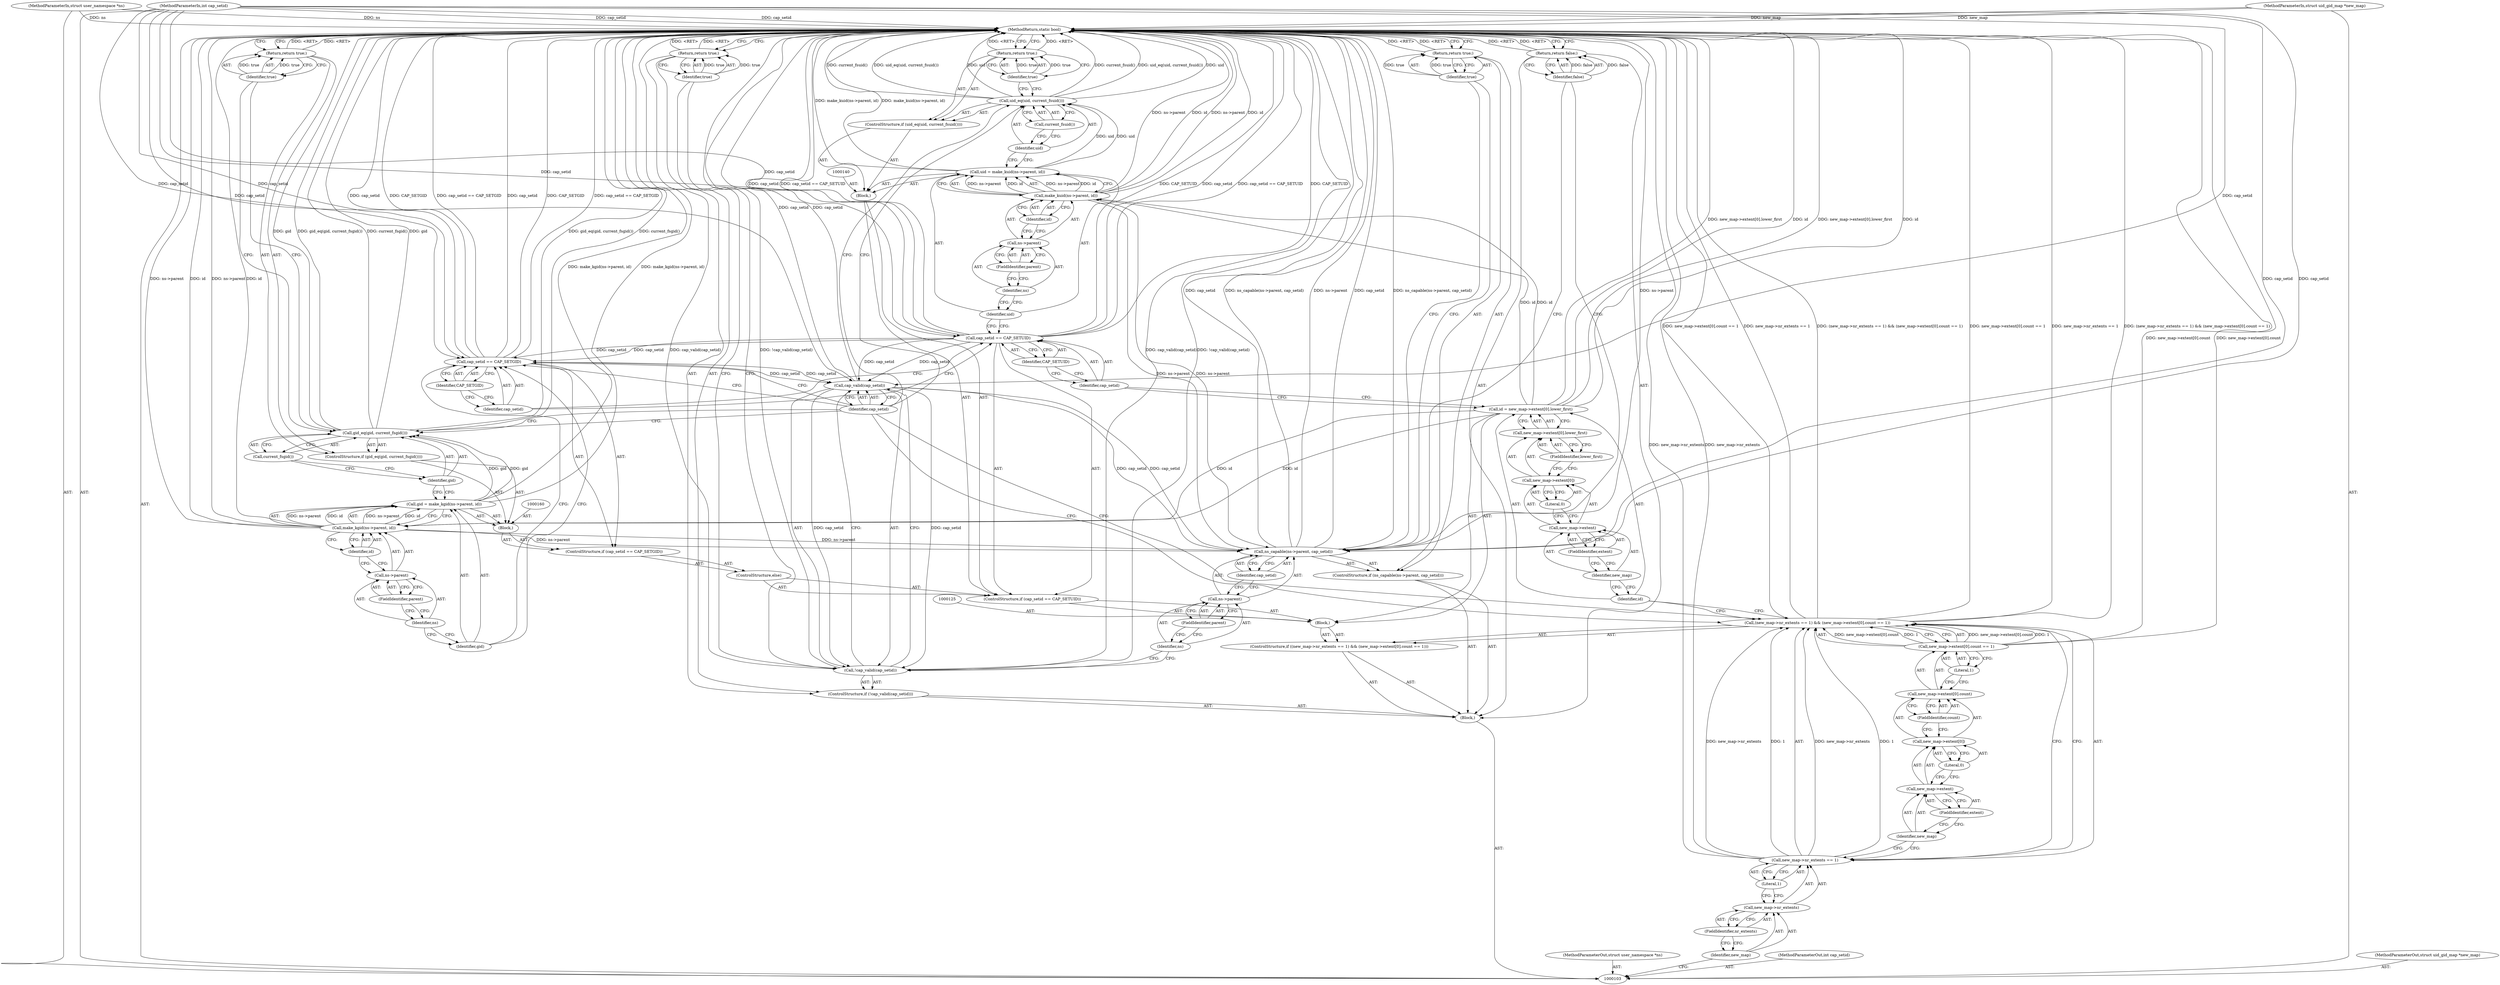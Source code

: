 digraph "1_linux_6708075f104c3c9b04b23336bb0366ca30c3931b_0" {
"1000190" [label="(MethodReturn,static bool)"];
"1000104" [label="(MethodParameterIn,struct user_namespace *ns)"];
"1000270" [label="(MethodParameterOut,struct user_namespace *ns)"];
"1000105" [label="(MethodParameterIn,int cap_setid)"];
"1000271" [label="(MethodParameterOut,int cap_setid)"];
"1000153" [label="(Identifier,true)"];
"1000152" [label="(Return,return true;)"];
"1000156" [label="(Call,cap_setid == CAP_SETGID)"];
"1000157" [label="(Identifier,cap_setid)"];
"1000154" [label="(ControlStructure,else)"];
"1000158" [label="(Identifier,CAP_SETGID)"];
"1000155" [label="(ControlStructure,if (cap_setid == CAP_SETGID))"];
"1000161" [label="(Call,gid = make_kgid(ns->parent, id))"];
"1000162" [label="(Identifier,gid)"];
"1000163" [label="(Call,make_kgid(ns->parent, id))"];
"1000164" [label="(Call,ns->parent)"];
"1000165" [label="(Identifier,ns)"];
"1000159" [label="(Block,)"];
"1000166" [label="(FieldIdentifier,parent)"];
"1000167" [label="(Identifier,id)"];
"1000170" [label="(Identifier,gid)"];
"1000171" [label="(Call,current_fsgid())"];
"1000168" [label="(ControlStructure,if (gid_eq(gid, current_fsgid())))"];
"1000169" [label="(Call,gid_eq(gid, current_fsgid()))"];
"1000173" [label="(Identifier,true)"];
"1000172" [label="(Return,return true;)"];
"1000106" [label="(MethodParameterIn,struct uid_gid_map *new_map)"];
"1000272" [label="(MethodParameterOut,struct uid_gid_map *new_map)"];
"1000174" [label="(ControlStructure,if (!cap_valid(cap_setid)))"];
"1000177" [label="(Identifier,cap_setid)"];
"1000175" [label="(Call,!cap_valid(cap_setid))"];
"1000176" [label="(Call,cap_valid(cap_setid))"];
"1000178" [label="(Return,return true;)"];
"1000179" [label="(Identifier,true)"];
"1000180" [label="(ControlStructure,if (ns_capable(ns->parent, cap_setid)))"];
"1000182" [label="(Call,ns->parent)"];
"1000183" [label="(Identifier,ns)"];
"1000184" [label="(FieldIdentifier,parent)"];
"1000185" [label="(Identifier,cap_setid)"];
"1000181" [label="(Call,ns_capable(ns->parent, cap_setid))"];
"1000187" [label="(Identifier,true)"];
"1000186" [label="(Return,return true;)"];
"1000188" [label="(Return,return false;)"];
"1000189" [label="(Identifier,false)"];
"1000107" [label="(Block,)"];
"1000108" [label="(ControlStructure,if ((new_map->nr_extents == 1) && (new_map->extent[0].count == 1)))"];
"1000113" [label="(FieldIdentifier,nr_extents)"];
"1000114" [label="(Literal,1)"];
"1000115" [label="(Call,new_map->extent[0].count == 1)"];
"1000116" [label="(Call,new_map->extent[0].count)"];
"1000117" [label="(Call,new_map->extent[0])"];
"1000118" [label="(Call,new_map->extent)"];
"1000119" [label="(Identifier,new_map)"];
"1000120" [label="(FieldIdentifier,extent)"];
"1000109" [label="(Call,(new_map->nr_extents == 1) && (new_map->extent[0].count == 1))"];
"1000121" [label="(Literal,0)"];
"1000122" [label="(FieldIdentifier,count)"];
"1000110" [label="(Call,new_map->nr_extents == 1)"];
"1000111" [label="(Call,new_map->nr_extents)"];
"1000112" [label="(Identifier,new_map)"];
"1000123" [label="(Literal,1)"];
"1000128" [label="(Call,new_map->extent[0].lower_first)"];
"1000129" [label="(Call,new_map->extent[0])"];
"1000130" [label="(Call,new_map->extent)"];
"1000131" [label="(Identifier,new_map)"];
"1000124" [label="(Block,)"];
"1000132" [label="(FieldIdentifier,extent)"];
"1000133" [label="(Literal,0)"];
"1000134" [label="(FieldIdentifier,lower_first)"];
"1000126" [label="(Call,id = new_map->extent[0].lower_first)"];
"1000127" [label="(Identifier,id)"];
"1000138" [label="(Identifier,CAP_SETUID)"];
"1000135" [label="(ControlStructure,if (cap_setid == CAP_SETUID))"];
"1000136" [label="(Call,cap_setid == CAP_SETUID)"];
"1000137" [label="(Identifier,cap_setid)"];
"1000141" [label="(Call,uid = make_kuid(ns->parent, id))"];
"1000142" [label="(Identifier,uid)"];
"1000143" [label="(Call,make_kuid(ns->parent, id))"];
"1000144" [label="(Call,ns->parent)"];
"1000145" [label="(Identifier,ns)"];
"1000139" [label="(Block,)"];
"1000146" [label="(FieldIdentifier,parent)"];
"1000147" [label="(Identifier,id)"];
"1000150" [label="(Identifier,uid)"];
"1000151" [label="(Call,current_fsuid())"];
"1000148" [label="(ControlStructure,if (uid_eq(uid, current_fsuid())))"];
"1000149" [label="(Call,uid_eq(uid, current_fsuid()))"];
"1000190" -> "1000103"  [label="AST: "];
"1000190" -> "1000152"  [label="CFG: "];
"1000190" -> "1000172"  [label="CFG: "];
"1000190" -> "1000178"  [label="CFG: "];
"1000190" -> "1000186"  [label="CFG: "];
"1000190" -> "1000188"  [label="CFG: "];
"1000188" -> "1000190"  [label="DDG: <RET>"];
"1000178" -> "1000190"  [label="DDG: <RET>"];
"1000172" -> "1000190"  [label="DDG: <RET>"];
"1000186" -> "1000190"  [label="DDG: <RET>"];
"1000152" -> "1000190"  [label="DDG: <RET>"];
"1000181" -> "1000190"  [label="DDG: ns->parent"];
"1000181" -> "1000190"  [label="DDG: cap_setid"];
"1000181" -> "1000190"  [label="DDG: ns_capable(ns->parent, cap_setid)"];
"1000149" -> "1000190"  [label="DDG: current_fsuid()"];
"1000149" -> "1000190"  [label="DDG: uid_eq(uid, current_fsuid())"];
"1000149" -> "1000190"  [label="DDG: uid"];
"1000169" -> "1000190"  [label="DDG: gid_eq(gid, current_fsgid())"];
"1000169" -> "1000190"  [label="DDG: current_fsgid()"];
"1000169" -> "1000190"  [label="DDG: gid"];
"1000156" -> "1000190"  [label="DDG: cap_setid"];
"1000156" -> "1000190"  [label="DDG: CAP_SETGID"];
"1000156" -> "1000190"  [label="DDG: cap_setid == CAP_SETGID"];
"1000104" -> "1000190"  [label="DDG: ns"];
"1000105" -> "1000190"  [label="DDG: cap_setid"];
"1000109" -> "1000190"  [label="DDG: new_map->extent[0].count == 1"];
"1000109" -> "1000190"  [label="DDG: new_map->nr_extents == 1"];
"1000109" -> "1000190"  [label="DDG: (new_map->nr_extents == 1) && (new_map->extent[0].count == 1)"];
"1000126" -> "1000190"  [label="DDG: id"];
"1000126" -> "1000190"  [label="DDG: new_map->extent[0].lower_first"];
"1000161" -> "1000190"  [label="DDG: make_kgid(ns->parent, id)"];
"1000163" -> "1000190"  [label="DDG: ns->parent"];
"1000163" -> "1000190"  [label="DDG: id"];
"1000143" -> "1000190"  [label="DDG: ns->parent"];
"1000143" -> "1000190"  [label="DDG: id"];
"1000175" -> "1000190"  [label="DDG: cap_valid(cap_setid)"];
"1000175" -> "1000190"  [label="DDG: !cap_valid(cap_setid)"];
"1000141" -> "1000190"  [label="DDG: make_kuid(ns->parent, id)"];
"1000136" -> "1000190"  [label="DDG: cap_setid == CAP_SETUID"];
"1000136" -> "1000190"  [label="DDG: CAP_SETUID"];
"1000136" -> "1000190"  [label="DDG: cap_setid"];
"1000176" -> "1000190"  [label="DDG: cap_setid"];
"1000115" -> "1000190"  [label="DDG: new_map->extent[0].count"];
"1000110" -> "1000190"  [label="DDG: new_map->nr_extents"];
"1000106" -> "1000190"  [label="DDG: new_map"];
"1000104" -> "1000103"  [label="AST: "];
"1000104" -> "1000190"  [label="DDG: ns"];
"1000270" -> "1000103"  [label="AST: "];
"1000105" -> "1000103"  [label="AST: "];
"1000105" -> "1000190"  [label="DDG: cap_setid"];
"1000105" -> "1000136"  [label="DDG: cap_setid"];
"1000105" -> "1000156"  [label="DDG: cap_setid"];
"1000105" -> "1000176"  [label="DDG: cap_setid"];
"1000105" -> "1000181"  [label="DDG: cap_setid"];
"1000271" -> "1000103"  [label="AST: "];
"1000153" -> "1000152"  [label="AST: "];
"1000153" -> "1000149"  [label="CFG: "];
"1000152" -> "1000153"  [label="CFG: "];
"1000153" -> "1000152"  [label="DDG: true"];
"1000152" -> "1000148"  [label="AST: "];
"1000152" -> "1000153"  [label="CFG: "];
"1000153" -> "1000152"  [label="AST: "];
"1000190" -> "1000152"  [label="CFG: "];
"1000152" -> "1000190"  [label="DDG: <RET>"];
"1000153" -> "1000152"  [label="DDG: true"];
"1000156" -> "1000155"  [label="AST: "];
"1000156" -> "1000158"  [label="CFG: "];
"1000157" -> "1000156"  [label="AST: "];
"1000158" -> "1000156"  [label="AST: "];
"1000162" -> "1000156"  [label="CFG: "];
"1000177" -> "1000156"  [label="CFG: "];
"1000156" -> "1000190"  [label="DDG: cap_setid"];
"1000156" -> "1000190"  [label="DDG: CAP_SETGID"];
"1000156" -> "1000190"  [label="DDG: cap_setid == CAP_SETGID"];
"1000136" -> "1000156"  [label="DDG: cap_setid"];
"1000105" -> "1000156"  [label="DDG: cap_setid"];
"1000156" -> "1000176"  [label="DDG: cap_setid"];
"1000157" -> "1000156"  [label="AST: "];
"1000157" -> "1000136"  [label="CFG: "];
"1000158" -> "1000157"  [label="CFG: "];
"1000154" -> "1000135"  [label="AST: "];
"1000155" -> "1000154"  [label="AST: "];
"1000158" -> "1000156"  [label="AST: "];
"1000158" -> "1000157"  [label="CFG: "];
"1000156" -> "1000158"  [label="CFG: "];
"1000155" -> "1000154"  [label="AST: "];
"1000156" -> "1000155"  [label="AST: "];
"1000159" -> "1000155"  [label="AST: "];
"1000161" -> "1000159"  [label="AST: "];
"1000161" -> "1000163"  [label="CFG: "];
"1000162" -> "1000161"  [label="AST: "];
"1000163" -> "1000161"  [label="AST: "];
"1000170" -> "1000161"  [label="CFG: "];
"1000161" -> "1000190"  [label="DDG: make_kgid(ns->parent, id)"];
"1000163" -> "1000161"  [label="DDG: ns->parent"];
"1000163" -> "1000161"  [label="DDG: id"];
"1000161" -> "1000169"  [label="DDG: gid"];
"1000162" -> "1000161"  [label="AST: "];
"1000162" -> "1000156"  [label="CFG: "];
"1000165" -> "1000162"  [label="CFG: "];
"1000163" -> "1000161"  [label="AST: "];
"1000163" -> "1000167"  [label="CFG: "];
"1000164" -> "1000163"  [label="AST: "];
"1000167" -> "1000163"  [label="AST: "];
"1000161" -> "1000163"  [label="CFG: "];
"1000163" -> "1000190"  [label="DDG: ns->parent"];
"1000163" -> "1000190"  [label="DDG: id"];
"1000163" -> "1000161"  [label="DDG: ns->parent"];
"1000163" -> "1000161"  [label="DDG: id"];
"1000126" -> "1000163"  [label="DDG: id"];
"1000163" -> "1000181"  [label="DDG: ns->parent"];
"1000164" -> "1000163"  [label="AST: "];
"1000164" -> "1000166"  [label="CFG: "];
"1000165" -> "1000164"  [label="AST: "];
"1000166" -> "1000164"  [label="AST: "];
"1000167" -> "1000164"  [label="CFG: "];
"1000165" -> "1000164"  [label="AST: "];
"1000165" -> "1000162"  [label="CFG: "];
"1000166" -> "1000165"  [label="CFG: "];
"1000159" -> "1000155"  [label="AST: "];
"1000160" -> "1000159"  [label="AST: "];
"1000161" -> "1000159"  [label="AST: "];
"1000168" -> "1000159"  [label="AST: "];
"1000166" -> "1000164"  [label="AST: "];
"1000166" -> "1000165"  [label="CFG: "];
"1000164" -> "1000166"  [label="CFG: "];
"1000167" -> "1000163"  [label="AST: "];
"1000167" -> "1000164"  [label="CFG: "];
"1000163" -> "1000167"  [label="CFG: "];
"1000170" -> "1000169"  [label="AST: "];
"1000170" -> "1000161"  [label="CFG: "];
"1000171" -> "1000170"  [label="CFG: "];
"1000171" -> "1000169"  [label="AST: "];
"1000171" -> "1000170"  [label="CFG: "];
"1000169" -> "1000171"  [label="CFG: "];
"1000168" -> "1000159"  [label="AST: "];
"1000169" -> "1000168"  [label="AST: "];
"1000172" -> "1000168"  [label="AST: "];
"1000169" -> "1000168"  [label="AST: "];
"1000169" -> "1000171"  [label="CFG: "];
"1000170" -> "1000169"  [label="AST: "];
"1000171" -> "1000169"  [label="AST: "];
"1000173" -> "1000169"  [label="CFG: "];
"1000177" -> "1000169"  [label="CFG: "];
"1000169" -> "1000190"  [label="DDG: gid_eq(gid, current_fsgid())"];
"1000169" -> "1000190"  [label="DDG: current_fsgid()"];
"1000169" -> "1000190"  [label="DDG: gid"];
"1000161" -> "1000169"  [label="DDG: gid"];
"1000173" -> "1000172"  [label="AST: "];
"1000173" -> "1000169"  [label="CFG: "];
"1000172" -> "1000173"  [label="CFG: "];
"1000173" -> "1000172"  [label="DDG: true"];
"1000172" -> "1000168"  [label="AST: "];
"1000172" -> "1000173"  [label="CFG: "];
"1000173" -> "1000172"  [label="AST: "];
"1000190" -> "1000172"  [label="CFG: "];
"1000172" -> "1000190"  [label="DDG: <RET>"];
"1000173" -> "1000172"  [label="DDG: true"];
"1000106" -> "1000103"  [label="AST: "];
"1000106" -> "1000190"  [label="DDG: new_map"];
"1000272" -> "1000103"  [label="AST: "];
"1000174" -> "1000107"  [label="AST: "];
"1000175" -> "1000174"  [label="AST: "];
"1000178" -> "1000174"  [label="AST: "];
"1000177" -> "1000176"  [label="AST: "];
"1000177" -> "1000149"  [label="CFG: "];
"1000177" -> "1000169"  [label="CFG: "];
"1000177" -> "1000156"  [label="CFG: "];
"1000177" -> "1000109"  [label="CFG: "];
"1000176" -> "1000177"  [label="CFG: "];
"1000175" -> "1000174"  [label="AST: "];
"1000175" -> "1000176"  [label="CFG: "];
"1000176" -> "1000175"  [label="AST: "];
"1000179" -> "1000175"  [label="CFG: "];
"1000183" -> "1000175"  [label="CFG: "];
"1000175" -> "1000190"  [label="DDG: cap_valid(cap_setid)"];
"1000175" -> "1000190"  [label="DDG: !cap_valid(cap_setid)"];
"1000176" -> "1000175"  [label="DDG: cap_setid"];
"1000176" -> "1000175"  [label="AST: "];
"1000176" -> "1000177"  [label="CFG: "];
"1000177" -> "1000176"  [label="AST: "];
"1000175" -> "1000176"  [label="CFG: "];
"1000176" -> "1000190"  [label="DDG: cap_setid"];
"1000176" -> "1000175"  [label="DDG: cap_setid"];
"1000156" -> "1000176"  [label="DDG: cap_setid"];
"1000136" -> "1000176"  [label="DDG: cap_setid"];
"1000105" -> "1000176"  [label="DDG: cap_setid"];
"1000176" -> "1000181"  [label="DDG: cap_setid"];
"1000178" -> "1000174"  [label="AST: "];
"1000178" -> "1000179"  [label="CFG: "];
"1000179" -> "1000178"  [label="AST: "];
"1000190" -> "1000178"  [label="CFG: "];
"1000178" -> "1000190"  [label="DDG: <RET>"];
"1000179" -> "1000178"  [label="DDG: true"];
"1000179" -> "1000178"  [label="AST: "];
"1000179" -> "1000175"  [label="CFG: "];
"1000178" -> "1000179"  [label="CFG: "];
"1000179" -> "1000178"  [label="DDG: true"];
"1000180" -> "1000107"  [label="AST: "];
"1000181" -> "1000180"  [label="AST: "];
"1000186" -> "1000180"  [label="AST: "];
"1000182" -> "1000181"  [label="AST: "];
"1000182" -> "1000184"  [label="CFG: "];
"1000183" -> "1000182"  [label="AST: "];
"1000184" -> "1000182"  [label="AST: "];
"1000185" -> "1000182"  [label="CFG: "];
"1000183" -> "1000182"  [label="AST: "];
"1000183" -> "1000175"  [label="CFG: "];
"1000184" -> "1000183"  [label="CFG: "];
"1000184" -> "1000182"  [label="AST: "];
"1000184" -> "1000183"  [label="CFG: "];
"1000182" -> "1000184"  [label="CFG: "];
"1000185" -> "1000181"  [label="AST: "];
"1000185" -> "1000182"  [label="CFG: "];
"1000181" -> "1000185"  [label="CFG: "];
"1000181" -> "1000180"  [label="AST: "];
"1000181" -> "1000185"  [label="CFG: "];
"1000182" -> "1000181"  [label="AST: "];
"1000185" -> "1000181"  [label="AST: "];
"1000187" -> "1000181"  [label="CFG: "];
"1000189" -> "1000181"  [label="CFG: "];
"1000181" -> "1000190"  [label="DDG: ns->parent"];
"1000181" -> "1000190"  [label="DDG: cap_setid"];
"1000181" -> "1000190"  [label="DDG: ns_capable(ns->parent, cap_setid)"];
"1000163" -> "1000181"  [label="DDG: ns->parent"];
"1000143" -> "1000181"  [label="DDG: ns->parent"];
"1000176" -> "1000181"  [label="DDG: cap_setid"];
"1000105" -> "1000181"  [label="DDG: cap_setid"];
"1000187" -> "1000186"  [label="AST: "];
"1000187" -> "1000181"  [label="CFG: "];
"1000186" -> "1000187"  [label="CFG: "];
"1000187" -> "1000186"  [label="DDG: true"];
"1000186" -> "1000180"  [label="AST: "];
"1000186" -> "1000187"  [label="CFG: "];
"1000187" -> "1000186"  [label="AST: "];
"1000190" -> "1000186"  [label="CFG: "];
"1000186" -> "1000190"  [label="DDG: <RET>"];
"1000187" -> "1000186"  [label="DDG: true"];
"1000188" -> "1000107"  [label="AST: "];
"1000188" -> "1000189"  [label="CFG: "];
"1000189" -> "1000188"  [label="AST: "];
"1000190" -> "1000188"  [label="CFG: "];
"1000188" -> "1000190"  [label="DDG: <RET>"];
"1000189" -> "1000188"  [label="DDG: false"];
"1000189" -> "1000188"  [label="AST: "];
"1000189" -> "1000181"  [label="CFG: "];
"1000188" -> "1000189"  [label="CFG: "];
"1000189" -> "1000188"  [label="DDG: false"];
"1000107" -> "1000103"  [label="AST: "];
"1000108" -> "1000107"  [label="AST: "];
"1000174" -> "1000107"  [label="AST: "];
"1000180" -> "1000107"  [label="AST: "];
"1000188" -> "1000107"  [label="AST: "];
"1000108" -> "1000107"  [label="AST: "];
"1000109" -> "1000108"  [label="AST: "];
"1000124" -> "1000108"  [label="AST: "];
"1000113" -> "1000111"  [label="AST: "];
"1000113" -> "1000112"  [label="CFG: "];
"1000111" -> "1000113"  [label="CFG: "];
"1000114" -> "1000110"  [label="AST: "];
"1000114" -> "1000111"  [label="CFG: "];
"1000110" -> "1000114"  [label="CFG: "];
"1000115" -> "1000109"  [label="AST: "];
"1000115" -> "1000123"  [label="CFG: "];
"1000116" -> "1000115"  [label="AST: "];
"1000123" -> "1000115"  [label="AST: "];
"1000109" -> "1000115"  [label="CFG: "];
"1000115" -> "1000190"  [label="DDG: new_map->extent[0].count"];
"1000115" -> "1000109"  [label="DDG: new_map->extent[0].count"];
"1000115" -> "1000109"  [label="DDG: 1"];
"1000116" -> "1000115"  [label="AST: "];
"1000116" -> "1000122"  [label="CFG: "];
"1000117" -> "1000116"  [label="AST: "];
"1000122" -> "1000116"  [label="AST: "];
"1000123" -> "1000116"  [label="CFG: "];
"1000117" -> "1000116"  [label="AST: "];
"1000117" -> "1000121"  [label="CFG: "];
"1000118" -> "1000117"  [label="AST: "];
"1000121" -> "1000117"  [label="AST: "];
"1000122" -> "1000117"  [label="CFG: "];
"1000118" -> "1000117"  [label="AST: "];
"1000118" -> "1000120"  [label="CFG: "];
"1000119" -> "1000118"  [label="AST: "];
"1000120" -> "1000118"  [label="AST: "];
"1000121" -> "1000118"  [label="CFG: "];
"1000119" -> "1000118"  [label="AST: "];
"1000119" -> "1000110"  [label="CFG: "];
"1000120" -> "1000119"  [label="CFG: "];
"1000120" -> "1000118"  [label="AST: "];
"1000120" -> "1000119"  [label="CFG: "];
"1000118" -> "1000120"  [label="CFG: "];
"1000109" -> "1000108"  [label="AST: "];
"1000109" -> "1000110"  [label="CFG: "];
"1000109" -> "1000115"  [label="CFG: "];
"1000110" -> "1000109"  [label="AST: "];
"1000115" -> "1000109"  [label="AST: "];
"1000127" -> "1000109"  [label="CFG: "];
"1000177" -> "1000109"  [label="CFG: "];
"1000109" -> "1000190"  [label="DDG: new_map->extent[0].count == 1"];
"1000109" -> "1000190"  [label="DDG: new_map->nr_extents == 1"];
"1000109" -> "1000190"  [label="DDG: (new_map->nr_extents == 1) && (new_map->extent[0].count == 1)"];
"1000110" -> "1000109"  [label="DDG: new_map->nr_extents"];
"1000110" -> "1000109"  [label="DDG: 1"];
"1000115" -> "1000109"  [label="DDG: new_map->extent[0].count"];
"1000115" -> "1000109"  [label="DDG: 1"];
"1000121" -> "1000117"  [label="AST: "];
"1000121" -> "1000118"  [label="CFG: "];
"1000117" -> "1000121"  [label="CFG: "];
"1000122" -> "1000116"  [label="AST: "];
"1000122" -> "1000117"  [label="CFG: "];
"1000116" -> "1000122"  [label="CFG: "];
"1000110" -> "1000109"  [label="AST: "];
"1000110" -> "1000114"  [label="CFG: "];
"1000111" -> "1000110"  [label="AST: "];
"1000114" -> "1000110"  [label="AST: "];
"1000119" -> "1000110"  [label="CFG: "];
"1000109" -> "1000110"  [label="CFG: "];
"1000110" -> "1000190"  [label="DDG: new_map->nr_extents"];
"1000110" -> "1000109"  [label="DDG: new_map->nr_extents"];
"1000110" -> "1000109"  [label="DDG: 1"];
"1000111" -> "1000110"  [label="AST: "];
"1000111" -> "1000113"  [label="CFG: "];
"1000112" -> "1000111"  [label="AST: "];
"1000113" -> "1000111"  [label="AST: "];
"1000114" -> "1000111"  [label="CFG: "];
"1000112" -> "1000111"  [label="AST: "];
"1000112" -> "1000103"  [label="CFG: "];
"1000113" -> "1000112"  [label="CFG: "];
"1000123" -> "1000115"  [label="AST: "];
"1000123" -> "1000116"  [label="CFG: "];
"1000115" -> "1000123"  [label="CFG: "];
"1000128" -> "1000126"  [label="AST: "];
"1000128" -> "1000134"  [label="CFG: "];
"1000129" -> "1000128"  [label="AST: "];
"1000134" -> "1000128"  [label="AST: "];
"1000126" -> "1000128"  [label="CFG: "];
"1000129" -> "1000128"  [label="AST: "];
"1000129" -> "1000133"  [label="CFG: "];
"1000130" -> "1000129"  [label="AST: "];
"1000133" -> "1000129"  [label="AST: "];
"1000134" -> "1000129"  [label="CFG: "];
"1000130" -> "1000129"  [label="AST: "];
"1000130" -> "1000132"  [label="CFG: "];
"1000131" -> "1000130"  [label="AST: "];
"1000132" -> "1000130"  [label="AST: "];
"1000133" -> "1000130"  [label="CFG: "];
"1000131" -> "1000130"  [label="AST: "];
"1000131" -> "1000127"  [label="CFG: "];
"1000132" -> "1000131"  [label="CFG: "];
"1000124" -> "1000108"  [label="AST: "];
"1000125" -> "1000124"  [label="AST: "];
"1000126" -> "1000124"  [label="AST: "];
"1000135" -> "1000124"  [label="AST: "];
"1000132" -> "1000130"  [label="AST: "];
"1000132" -> "1000131"  [label="CFG: "];
"1000130" -> "1000132"  [label="CFG: "];
"1000133" -> "1000129"  [label="AST: "];
"1000133" -> "1000130"  [label="CFG: "];
"1000129" -> "1000133"  [label="CFG: "];
"1000134" -> "1000128"  [label="AST: "];
"1000134" -> "1000129"  [label="CFG: "];
"1000128" -> "1000134"  [label="CFG: "];
"1000126" -> "1000124"  [label="AST: "];
"1000126" -> "1000128"  [label="CFG: "];
"1000127" -> "1000126"  [label="AST: "];
"1000128" -> "1000126"  [label="AST: "];
"1000137" -> "1000126"  [label="CFG: "];
"1000126" -> "1000190"  [label="DDG: id"];
"1000126" -> "1000190"  [label="DDG: new_map->extent[0].lower_first"];
"1000126" -> "1000143"  [label="DDG: id"];
"1000126" -> "1000163"  [label="DDG: id"];
"1000127" -> "1000126"  [label="AST: "];
"1000127" -> "1000109"  [label="CFG: "];
"1000131" -> "1000127"  [label="CFG: "];
"1000138" -> "1000136"  [label="AST: "];
"1000138" -> "1000137"  [label="CFG: "];
"1000136" -> "1000138"  [label="CFG: "];
"1000135" -> "1000124"  [label="AST: "];
"1000136" -> "1000135"  [label="AST: "];
"1000139" -> "1000135"  [label="AST: "];
"1000154" -> "1000135"  [label="AST: "];
"1000136" -> "1000135"  [label="AST: "];
"1000136" -> "1000138"  [label="CFG: "];
"1000137" -> "1000136"  [label="AST: "];
"1000138" -> "1000136"  [label="AST: "];
"1000142" -> "1000136"  [label="CFG: "];
"1000157" -> "1000136"  [label="CFG: "];
"1000136" -> "1000190"  [label="DDG: cap_setid == CAP_SETUID"];
"1000136" -> "1000190"  [label="DDG: CAP_SETUID"];
"1000136" -> "1000190"  [label="DDG: cap_setid"];
"1000105" -> "1000136"  [label="DDG: cap_setid"];
"1000136" -> "1000156"  [label="DDG: cap_setid"];
"1000136" -> "1000176"  [label="DDG: cap_setid"];
"1000137" -> "1000136"  [label="AST: "];
"1000137" -> "1000126"  [label="CFG: "];
"1000138" -> "1000137"  [label="CFG: "];
"1000141" -> "1000139"  [label="AST: "];
"1000141" -> "1000143"  [label="CFG: "];
"1000142" -> "1000141"  [label="AST: "];
"1000143" -> "1000141"  [label="AST: "];
"1000150" -> "1000141"  [label="CFG: "];
"1000141" -> "1000190"  [label="DDG: make_kuid(ns->parent, id)"];
"1000143" -> "1000141"  [label="DDG: ns->parent"];
"1000143" -> "1000141"  [label="DDG: id"];
"1000141" -> "1000149"  [label="DDG: uid"];
"1000142" -> "1000141"  [label="AST: "];
"1000142" -> "1000136"  [label="CFG: "];
"1000145" -> "1000142"  [label="CFG: "];
"1000143" -> "1000141"  [label="AST: "];
"1000143" -> "1000147"  [label="CFG: "];
"1000144" -> "1000143"  [label="AST: "];
"1000147" -> "1000143"  [label="AST: "];
"1000141" -> "1000143"  [label="CFG: "];
"1000143" -> "1000190"  [label="DDG: ns->parent"];
"1000143" -> "1000190"  [label="DDG: id"];
"1000143" -> "1000141"  [label="DDG: ns->parent"];
"1000143" -> "1000141"  [label="DDG: id"];
"1000126" -> "1000143"  [label="DDG: id"];
"1000143" -> "1000181"  [label="DDG: ns->parent"];
"1000144" -> "1000143"  [label="AST: "];
"1000144" -> "1000146"  [label="CFG: "];
"1000145" -> "1000144"  [label="AST: "];
"1000146" -> "1000144"  [label="AST: "];
"1000147" -> "1000144"  [label="CFG: "];
"1000145" -> "1000144"  [label="AST: "];
"1000145" -> "1000142"  [label="CFG: "];
"1000146" -> "1000145"  [label="CFG: "];
"1000139" -> "1000135"  [label="AST: "];
"1000140" -> "1000139"  [label="AST: "];
"1000141" -> "1000139"  [label="AST: "];
"1000148" -> "1000139"  [label="AST: "];
"1000146" -> "1000144"  [label="AST: "];
"1000146" -> "1000145"  [label="CFG: "];
"1000144" -> "1000146"  [label="CFG: "];
"1000147" -> "1000143"  [label="AST: "];
"1000147" -> "1000144"  [label="CFG: "];
"1000143" -> "1000147"  [label="CFG: "];
"1000150" -> "1000149"  [label="AST: "];
"1000150" -> "1000141"  [label="CFG: "];
"1000151" -> "1000150"  [label="CFG: "];
"1000151" -> "1000149"  [label="AST: "];
"1000151" -> "1000150"  [label="CFG: "];
"1000149" -> "1000151"  [label="CFG: "];
"1000148" -> "1000139"  [label="AST: "];
"1000149" -> "1000148"  [label="AST: "];
"1000152" -> "1000148"  [label="AST: "];
"1000149" -> "1000148"  [label="AST: "];
"1000149" -> "1000151"  [label="CFG: "];
"1000150" -> "1000149"  [label="AST: "];
"1000151" -> "1000149"  [label="AST: "];
"1000153" -> "1000149"  [label="CFG: "];
"1000177" -> "1000149"  [label="CFG: "];
"1000149" -> "1000190"  [label="DDG: current_fsuid()"];
"1000149" -> "1000190"  [label="DDG: uid_eq(uid, current_fsuid())"];
"1000149" -> "1000190"  [label="DDG: uid"];
"1000141" -> "1000149"  [label="DDG: uid"];
}
